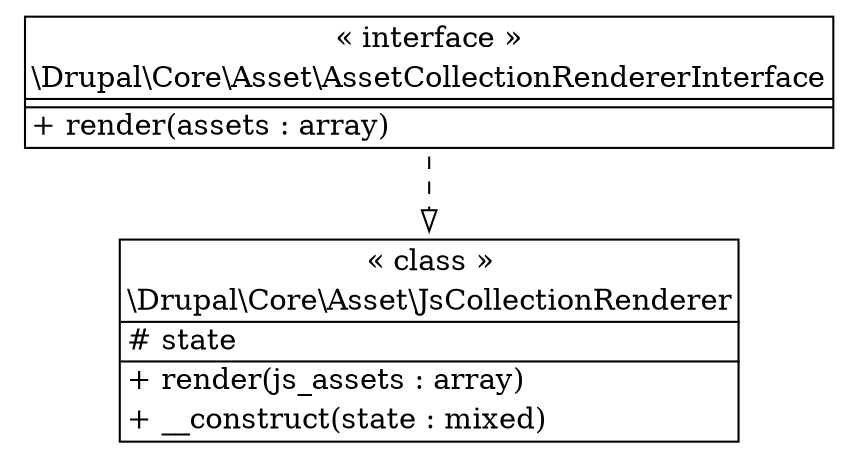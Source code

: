 digraph "Class Diagram" {
  node [shape=plaintext]
  "\\Drupal\\Core\\Asset\\JsCollectionRenderer" [
    label=<
<table border="1" cellpadding="2" cellspacing="0" cellborder="0">
<tr><td align="center">&laquo; class &raquo;</td></tr>
<tr><td align="center" title="class JsCollectionRenderer">\\Drupal\\Core\\Asset\\JsCollectionRenderer</td></tr><hr />
<tr><td align="left" title="protected state"># state</td></tr>
<hr />
<tr><td align="left" title="public render">+ render(js_assets : array)</td></tr>
<tr><td align="left" title="public __construct">+ __construct(state : mixed)</td></tr>
</table>
  >
  ];
  "\\Drupal\\Core\\Asset\\AssetCollectionRendererInterface" [
    label=<
<table border="1" cellpadding="2" cellspacing="0" cellborder="0">
<tr><td align="center">&laquo; interface &raquo;</td></tr>
<tr><td align="center" title="interface AssetCollectionRendererInterface">\\Drupal\\Core\\Asset\\AssetCollectionRendererInterface</td></tr><hr />
<tr><td></td></tr>
<hr />
<tr><td align="left" title="public render">+ render(assets : array)</td></tr>
</table>
  >
  ];
"\\Drupal\\Core\\Asset\\AssetCollectionRendererInterface" -> "\\Drupal\\Core\\Asset\\JsCollectionRenderer" [arrowhead="empty" style="dashed"];

}